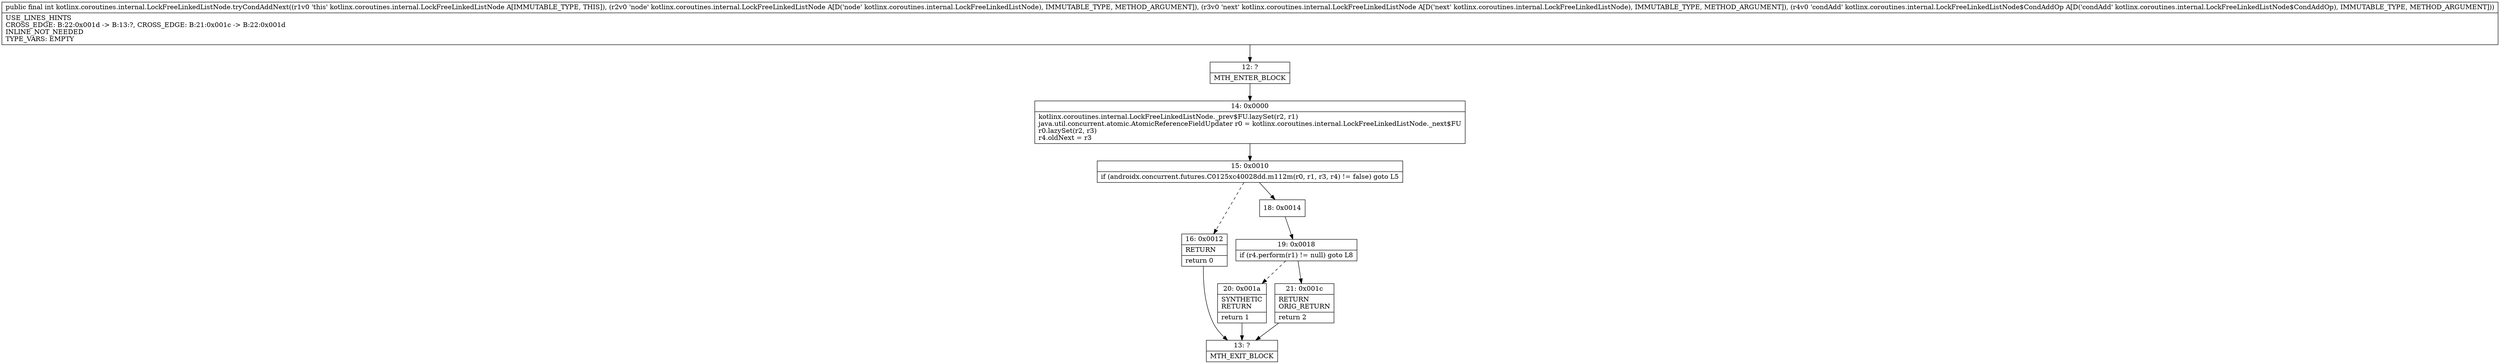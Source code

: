 digraph "CFG forkotlinx.coroutines.internal.LockFreeLinkedListNode.tryCondAddNext(Lkotlinx\/coroutines\/internal\/LockFreeLinkedListNode;Lkotlinx\/coroutines\/internal\/LockFreeLinkedListNode;Lkotlinx\/coroutines\/internal\/LockFreeLinkedListNode$CondAddOp;)I" {
Node_12 [shape=record,label="{12\:\ ?|MTH_ENTER_BLOCK\l}"];
Node_14 [shape=record,label="{14\:\ 0x0000|kotlinx.coroutines.internal.LockFreeLinkedListNode._prev$FU.lazySet(r2, r1)\ljava.util.concurrent.atomic.AtomicReferenceFieldUpdater r0 = kotlinx.coroutines.internal.LockFreeLinkedListNode._next$FU\lr0.lazySet(r2, r3)\lr4.oldNext = r3\l}"];
Node_15 [shape=record,label="{15\:\ 0x0010|if (androidx.concurrent.futures.C0125xc40028dd.m112m(r0, r1, r3, r4) != false) goto L5\l}"];
Node_16 [shape=record,label="{16\:\ 0x0012|RETURN\l|return 0\l}"];
Node_13 [shape=record,label="{13\:\ ?|MTH_EXIT_BLOCK\l}"];
Node_18 [shape=record,label="{18\:\ 0x0014}"];
Node_19 [shape=record,label="{19\:\ 0x0018|if (r4.perform(r1) != null) goto L8\l}"];
Node_20 [shape=record,label="{20\:\ 0x001a|SYNTHETIC\lRETURN\l|return 1\l}"];
Node_21 [shape=record,label="{21\:\ 0x001c|RETURN\lORIG_RETURN\l|return 2\l}"];
MethodNode[shape=record,label="{public final int kotlinx.coroutines.internal.LockFreeLinkedListNode.tryCondAddNext((r1v0 'this' kotlinx.coroutines.internal.LockFreeLinkedListNode A[IMMUTABLE_TYPE, THIS]), (r2v0 'node' kotlinx.coroutines.internal.LockFreeLinkedListNode A[D('node' kotlinx.coroutines.internal.LockFreeLinkedListNode), IMMUTABLE_TYPE, METHOD_ARGUMENT]), (r3v0 'next' kotlinx.coroutines.internal.LockFreeLinkedListNode A[D('next' kotlinx.coroutines.internal.LockFreeLinkedListNode), IMMUTABLE_TYPE, METHOD_ARGUMENT]), (r4v0 'condAdd' kotlinx.coroutines.internal.LockFreeLinkedListNode$CondAddOp A[D('condAdd' kotlinx.coroutines.internal.LockFreeLinkedListNode$CondAddOp), IMMUTABLE_TYPE, METHOD_ARGUMENT]))  | USE_LINES_HINTS\lCROSS_EDGE: B:22:0x001d \-\> B:13:?, CROSS_EDGE: B:21:0x001c \-\> B:22:0x001d\lINLINE_NOT_NEEDED\lTYPE_VARS: EMPTY\l}"];
MethodNode -> Node_12;Node_12 -> Node_14;
Node_14 -> Node_15;
Node_15 -> Node_16[style=dashed];
Node_15 -> Node_18;
Node_16 -> Node_13;
Node_18 -> Node_19;
Node_19 -> Node_20[style=dashed];
Node_19 -> Node_21;
Node_20 -> Node_13;
Node_21 -> Node_13;
}

